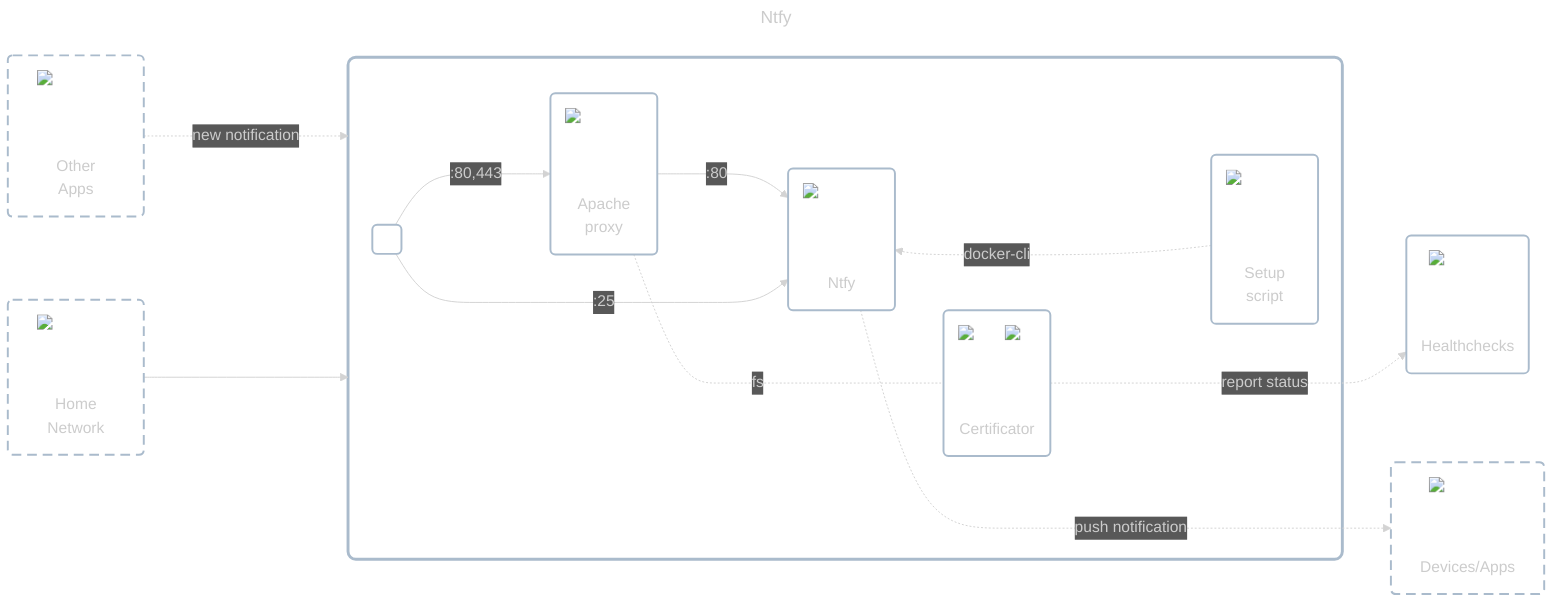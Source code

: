 ---
title: Ntfy
config:
    theme: dark
---

flowchart LR
    classDef cluster fill:#ffffff00,stroke:#aabbccff,stroke-width:3px,rx:8px,ry:8px;
    classDef node fill:#ffffff00,stroke:#aabbccff,stroke-width:2px,rx:5px,ry:5px;
    classDef dashed_border stroke-dasharray:10 6;

    home_network["<div style='position:relative;width:80px;height:80px;margin:0 auto;margin-bottom:0.1em'><img src='../../../../icons/network.png' style='min-width:80px;max-width:80px' /></div>Home<br/>Network"]
    class home_network dashed_border
    other_apps["<div style='position:relative;width:80px;height:80px;margin:0 auto;margin-bottom:0.5em'><img src='../../../../icons/apps.png' style='min-width:80px;max-width:80px' /></div>Other<br/>Apps"]
    class other_apps dashed_border

    subgraph app_wrapper[" "]
        network_interface(" ")
        apache_proxy("<div style='position:relative;width:80px;height:80px;margin:0 auto;margin-bottom:0.5em'><img src='../../../../icons/apache.png' style='min-width:80px;max-width:80px' /></div>Apache<br/>proxy")
        certificator("<div style='position:relative;width:80px;height:80px;margin:0 auto;margin-bottom:1em'><img src='../../../../icons/cronjob.png' style='min-width:32px;max-width:32px;position:absolute;top:0;right:0' /><img src='../../../../icons/lets-encrypt.png' style='min-width:80px;max-width:80px' /></div>Certificator")
        ntfy("<div style='position:relative;width:80px;height:80px;margin:0 auto;margin-bottom:0.75em'><img src='../../../../icons/ntfy.png' style='min-width:80px;max-width:80px' /></div>Ntfy")
        ntfy_setup("<div style='position:relative;width:80px;height:80px;margin:0 auto;margin-bottom:1em'><img src='../../../../icons/bash.png' style='min-width:80px;max-width:80px' /></div>Setup<br/>script")

        network_interface --->|:80,443| apache_proxy --->|:80| ntfy
        network_interface --->|:25| ntfy
        ntfy ~~~ ntfy_setup -..->|docker-cli| ntfy
        apache_proxy -..-|fs| certificator
    end

    personal_devices["<div style='position:relative;width:80px;height:80px;margin:0 auto;margin-bottom:0.1em'><img src='../../../../icons/personal-devices.png' style='min-width:80px;max-width:80px' /></div>Devices/Apps"]
    class personal_devices dashed_border

    healthchecks("<div style='position:relative;width:80px;height:80px;margin:0 auto;margin-bottom:0.5em'><img src='../../../../icons/healthchecks.png' style='min-width:80px;max-width:80px' /></div>Healthchecks")
    ntfy_setup ~~~ healthchecks

    other_apps -..->|new notification| app_wrapper
    home_network ---> app_wrapper
    ntfy_setup ~~~ personal_devices
    ntfy -..->|push notification| personal_devices
    certificator -..->|report status| healthchecks